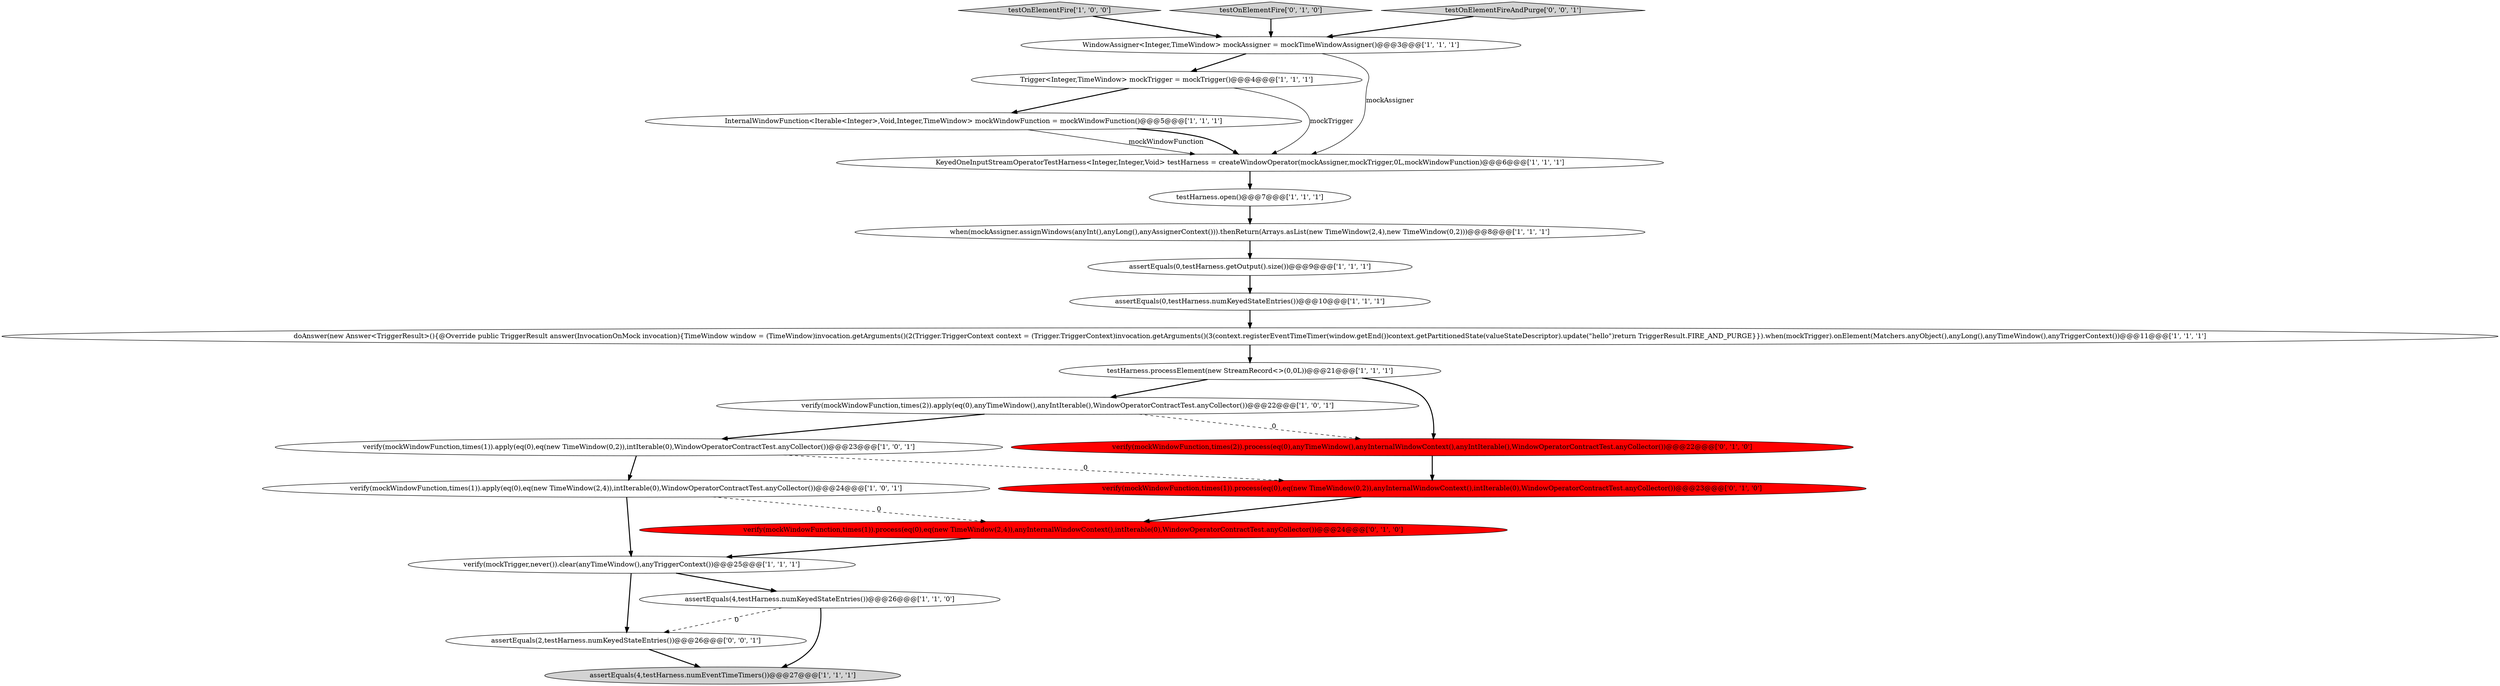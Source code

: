 digraph {
22 [style = filled, label = "assertEquals(2,testHarness.numKeyedStateEntries())@@@26@@@['0', '0', '1']", fillcolor = white, shape = ellipse image = "AAA0AAABBB3BBB"];
3 [style = filled, label = "testHarness.open()@@@7@@@['1', '1', '1']", fillcolor = white, shape = ellipse image = "AAA0AAABBB1BBB"];
11 [style = filled, label = "Trigger<Integer,TimeWindow> mockTrigger = mockTrigger()@@@4@@@['1', '1', '1']", fillcolor = white, shape = ellipse image = "AAA0AAABBB1BBB"];
13 [style = filled, label = "assertEquals(0,testHarness.numKeyedStateEntries())@@@10@@@['1', '1', '1']", fillcolor = white, shape = ellipse image = "AAA0AAABBB1BBB"];
2 [style = filled, label = "InternalWindowFunction<Iterable<Integer>,Void,Integer,TimeWindow> mockWindowFunction = mockWindowFunction()@@@5@@@['1', '1', '1']", fillcolor = white, shape = ellipse image = "AAA0AAABBB1BBB"];
14 [style = filled, label = "testOnElementFire['1', '0', '0']", fillcolor = lightgray, shape = diamond image = "AAA0AAABBB1BBB"];
6 [style = filled, label = "verify(mockTrigger,never()).clear(anyTimeWindow(),anyTriggerContext())@@@25@@@['1', '1', '1']", fillcolor = white, shape = ellipse image = "AAA0AAABBB1BBB"];
4 [style = filled, label = "WindowAssigner<Integer,TimeWindow> mockAssigner = mockTimeWindowAssigner()@@@3@@@['1', '1', '1']", fillcolor = white, shape = ellipse image = "AAA0AAABBB1BBB"];
5 [style = filled, label = "verify(mockWindowFunction,times(1)).apply(eq(0),eq(new TimeWindow(2,4)),intIterable(0),WindowOperatorContractTest.anyCollector())@@@24@@@['1', '0', '1']", fillcolor = white, shape = ellipse image = "AAA0AAABBB1BBB"];
17 [style = filled, label = "testOnElementFire['0', '1', '0']", fillcolor = lightgray, shape = diamond image = "AAA0AAABBB2BBB"];
20 [style = filled, label = "verify(mockWindowFunction,times(1)).process(eq(0),eq(new TimeWindow(2,4)),anyInternalWindowContext(),intIterable(0),WindowOperatorContractTest.anyCollector())@@@24@@@['0', '1', '0']", fillcolor = red, shape = ellipse image = "AAA1AAABBB2BBB"];
8 [style = filled, label = "KeyedOneInputStreamOperatorTestHarness<Integer,Integer,Void> testHarness = createWindowOperator(mockAssigner,mockTrigger,0L,mockWindowFunction)@@@6@@@['1', '1', '1']", fillcolor = white, shape = ellipse image = "AAA0AAABBB1BBB"];
1 [style = filled, label = "assertEquals(0,testHarness.getOutput().size())@@@9@@@['1', '1', '1']", fillcolor = white, shape = ellipse image = "AAA0AAABBB1BBB"];
16 [style = filled, label = "verify(mockWindowFunction,times(1)).apply(eq(0),eq(new TimeWindow(0,2)),intIterable(0),WindowOperatorContractTest.anyCollector())@@@23@@@['1', '0', '1']", fillcolor = white, shape = ellipse image = "AAA0AAABBB1BBB"];
12 [style = filled, label = "verify(mockWindowFunction,times(2)).apply(eq(0),anyTimeWindow(),anyIntIterable(),WindowOperatorContractTest.anyCollector())@@@22@@@['1', '0', '1']", fillcolor = white, shape = ellipse image = "AAA0AAABBB1BBB"];
18 [style = filled, label = "verify(mockWindowFunction,times(1)).process(eq(0),eq(new TimeWindow(0,2)),anyInternalWindowContext(),intIterable(0),WindowOperatorContractTest.anyCollector())@@@23@@@['0', '1', '0']", fillcolor = red, shape = ellipse image = "AAA1AAABBB2BBB"];
19 [style = filled, label = "verify(mockWindowFunction,times(2)).process(eq(0),anyTimeWindow(),anyInternalWindowContext(),anyIntIterable(),WindowOperatorContractTest.anyCollector())@@@22@@@['0', '1', '0']", fillcolor = red, shape = ellipse image = "AAA1AAABBB2BBB"];
9 [style = filled, label = "when(mockAssigner.assignWindows(anyInt(),anyLong(),anyAssignerContext())).thenReturn(Arrays.asList(new TimeWindow(2,4),new TimeWindow(0,2)))@@@8@@@['1', '1', '1']", fillcolor = white, shape = ellipse image = "AAA0AAABBB1BBB"];
7 [style = filled, label = "testHarness.processElement(new StreamRecord<>(0,0L))@@@21@@@['1', '1', '1']", fillcolor = white, shape = ellipse image = "AAA0AAABBB1BBB"];
21 [style = filled, label = "testOnElementFireAndPurge['0', '0', '1']", fillcolor = lightgray, shape = diamond image = "AAA0AAABBB3BBB"];
10 [style = filled, label = "assertEquals(4,testHarness.numEventTimeTimers())@@@27@@@['1', '1', '1']", fillcolor = lightgray, shape = ellipse image = "AAA0AAABBB1BBB"];
0 [style = filled, label = "assertEquals(4,testHarness.numKeyedStateEntries())@@@26@@@['1', '1', '0']", fillcolor = white, shape = ellipse image = "AAA0AAABBB1BBB"];
15 [style = filled, label = "doAnswer(new Answer<TriggerResult>(){@Override public TriggerResult answer(InvocationOnMock invocation){TimeWindow window = (TimeWindow)invocation.getArguments()(2(Trigger.TriggerContext context = (Trigger.TriggerContext)invocation.getArguments()(3(context.registerEventTimeTimer(window.getEnd())context.getPartitionedState(valueStateDescriptor).update(\"hello\")return TriggerResult.FIRE_AND_PURGE}}).when(mockTrigger).onElement(Matchers.anyObject(),anyLong(),anyTimeWindow(),anyTriggerContext())@@@11@@@['1', '1', '1']", fillcolor = white, shape = ellipse image = "AAA0AAABBB1BBB"];
19->18 [style = bold, label=""];
4->8 [style = solid, label="mockAssigner"];
15->7 [style = bold, label=""];
7->12 [style = bold, label=""];
6->22 [style = bold, label=""];
2->8 [style = solid, label="mockWindowFunction"];
8->3 [style = bold, label=""];
6->0 [style = bold, label=""];
12->16 [style = bold, label=""];
20->6 [style = bold, label=""];
16->18 [style = dashed, label="0"];
1->13 [style = bold, label=""];
0->22 [style = dashed, label="0"];
11->2 [style = bold, label=""];
5->20 [style = dashed, label="0"];
3->9 [style = bold, label=""];
18->20 [style = bold, label=""];
0->10 [style = bold, label=""];
5->6 [style = bold, label=""];
12->19 [style = dashed, label="0"];
11->8 [style = solid, label="mockTrigger"];
22->10 [style = bold, label=""];
16->5 [style = bold, label=""];
13->15 [style = bold, label=""];
21->4 [style = bold, label=""];
9->1 [style = bold, label=""];
4->11 [style = bold, label=""];
7->19 [style = bold, label=""];
17->4 [style = bold, label=""];
2->8 [style = bold, label=""];
14->4 [style = bold, label=""];
}
